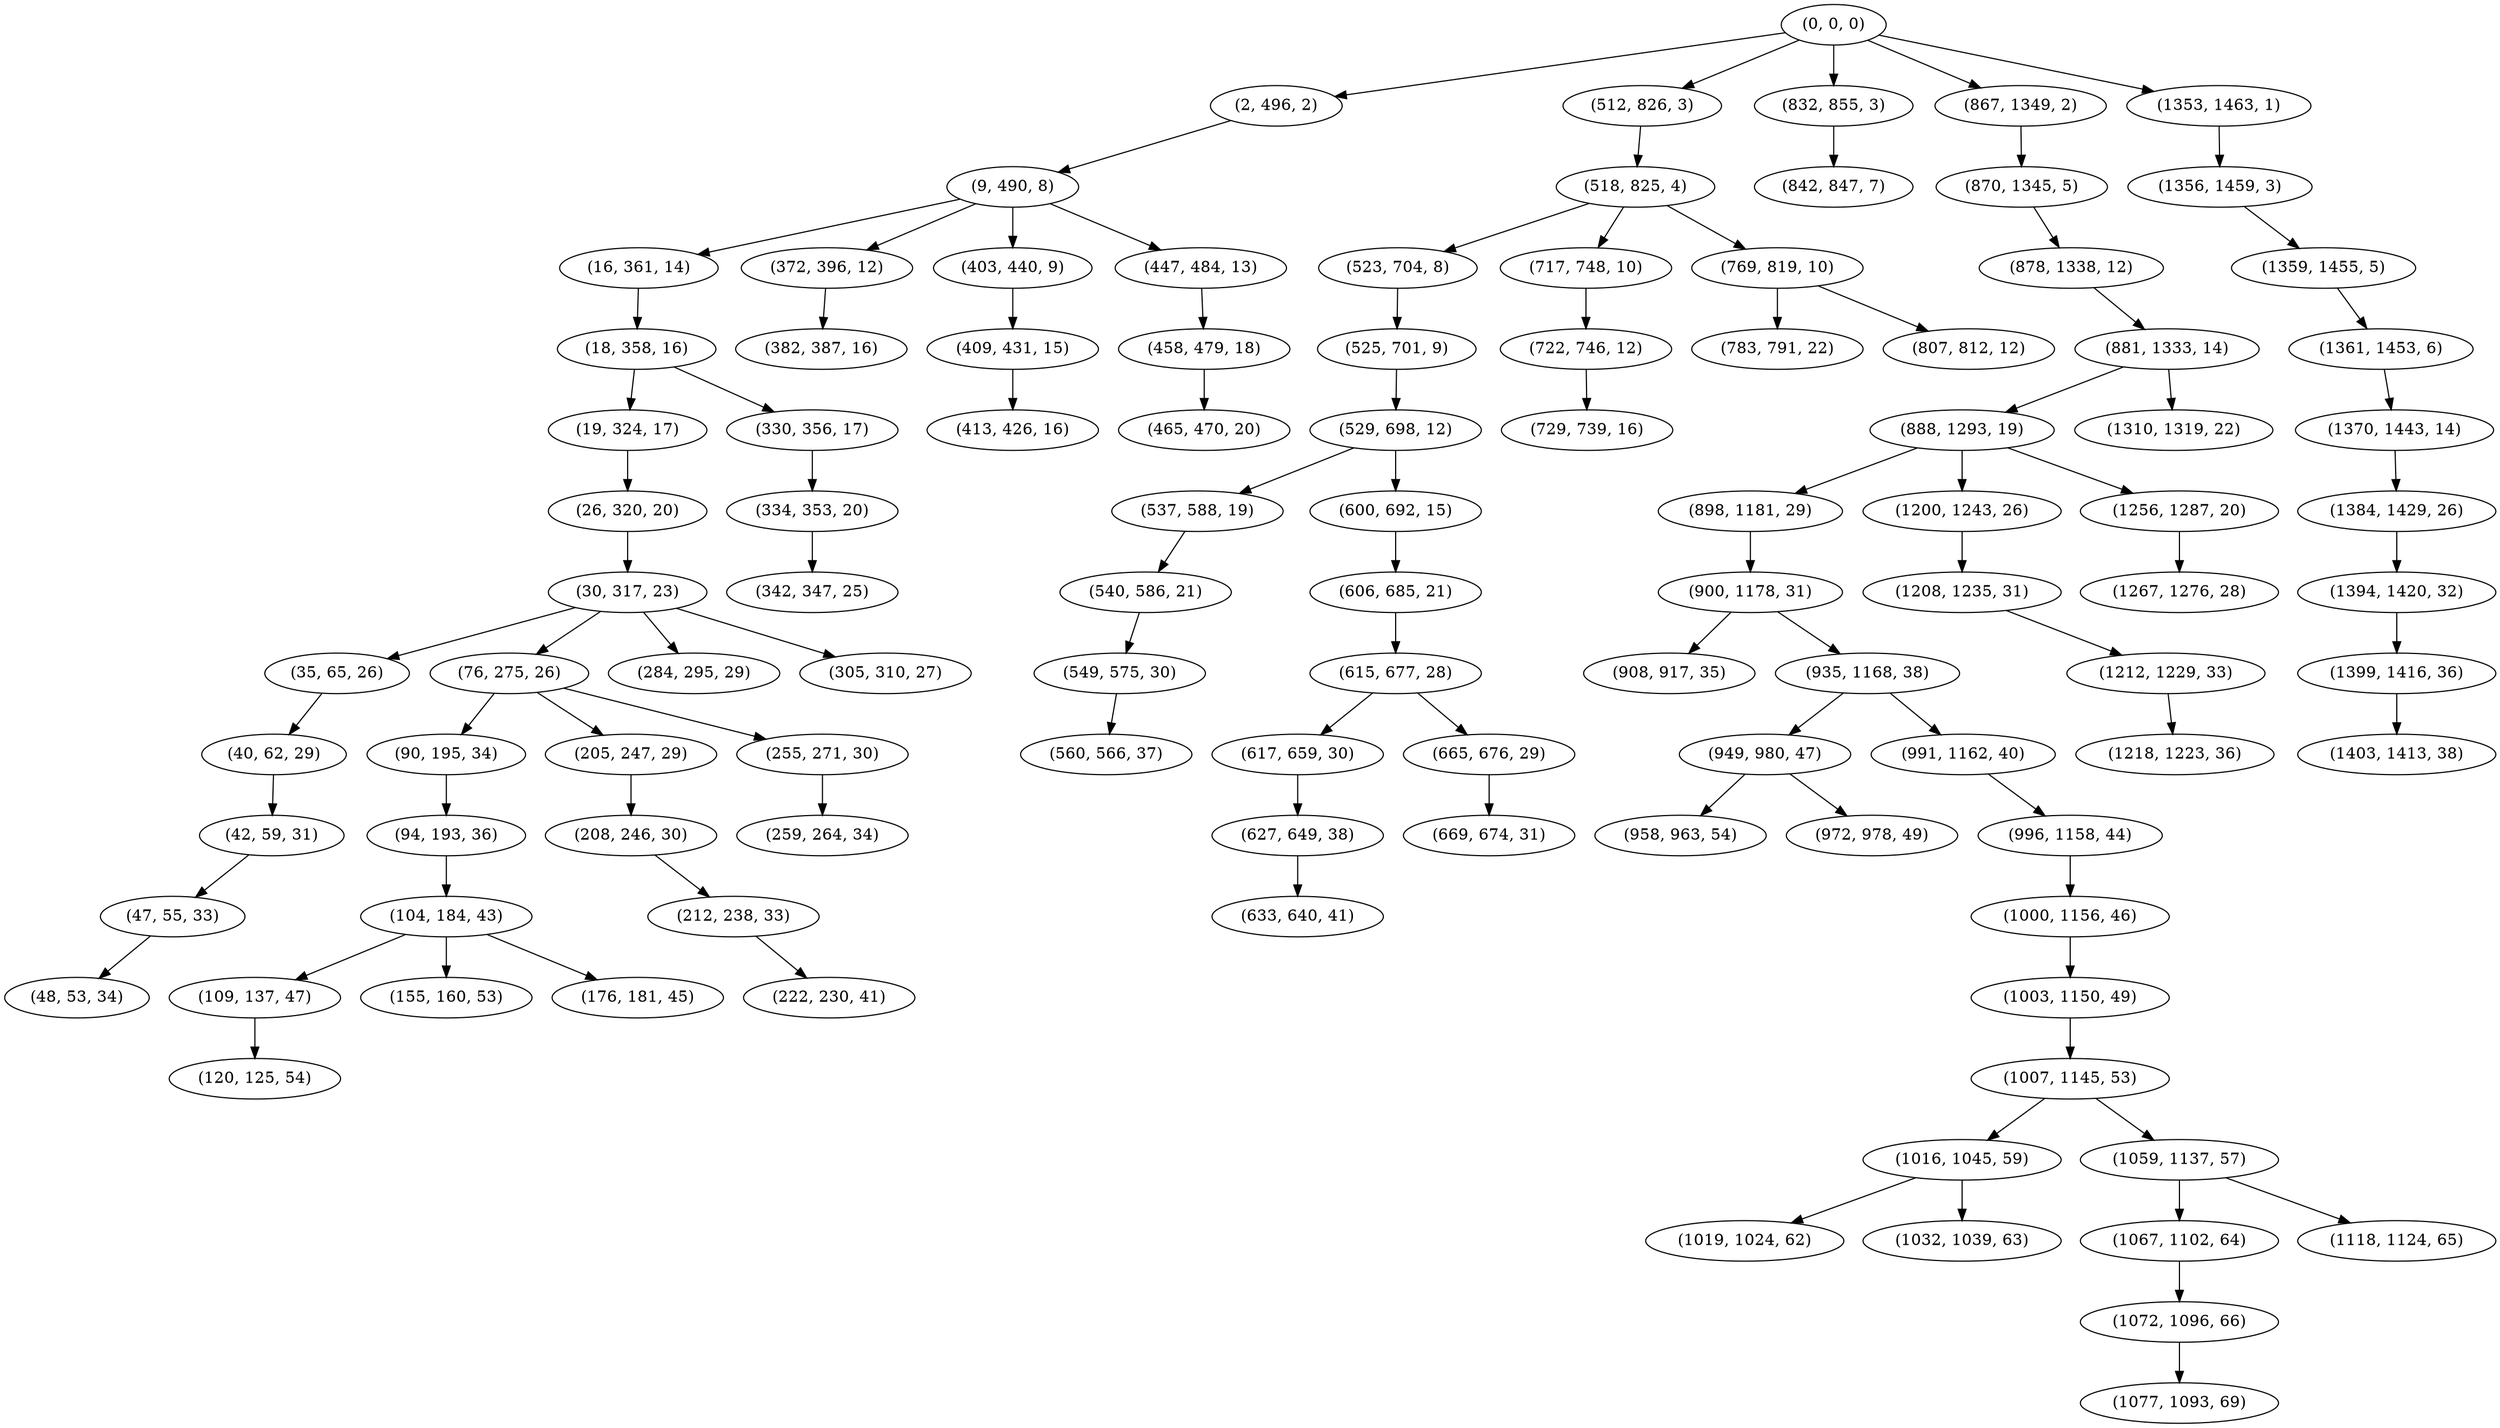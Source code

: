 digraph tree {
    "(0, 0, 0)";
    "(2, 496, 2)";
    "(9, 490, 8)";
    "(16, 361, 14)";
    "(18, 358, 16)";
    "(19, 324, 17)";
    "(26, 320, 20)";
    "(30, 317, 23)";
    "(35, 65, 26)";
    "(40, 62, 29)";
    "(42, 59, 31)";
    "(47, 55, 33)";
    "(48, 53, 34)";
    "(76, 275, 26)";
    "(90, 195, 34)";
    "(94, 193, 36)";
    "(104, 184, 43)";
    "(109, 137, 47)";
    "(120, 125, 54)";
    "(155, 160, 53)";
    "(176, 181, 45)";
    "(205, 247, 29)";
    "(208, 246, 30)";
    "(212, 238, 33)";
    "(222, 230, 41)";
    "(255, 271, 30)";
    "(259, 264, 34)";
    "(284, 295, 29)";
    "(305, 310, 27)";
    "(330, 356, 17)";
    "(334, 353, 20)";
    "(342, 347, 25)";
    "(372, 396, 12)";
    "(382, 387, 16)";
    "(403, 440, 9)";
    "(409, 431, 15)";
    "(413, 426, 16)";
    "(447, 484, 13)";
    "(458, 479, 18)";
    "(465, 470, 20)";
    "(512, 826, 3)";
    "(518, 825, 4)";
    "(523, 704, 8)";
    "(525, 701, 9)";
    "(529, 698, 12)";
    "(537, 588, 19)";
    "(540, 586, 21)";
    "(549, 575, 30)";
    "(560, 566, 37)";
    "(600, 692, 15)";
    "(606, 685, 21)";
    "(615, 677, 28)";
    "(617, 659, 30)";
    "(627, 649, 38)";
    "(633, 640, 41)";
    "(665, 676, 29)";
    "(669, 674, 31)";
    "(717, 748, 10)";
    "(722, 746, 12)";
    "(729, 739, 16)";
    "(769, 819, 10)";
    "(783, 791, 22)";
    "(807, 812, 12)";
    "(832, 855, 3)";
    "(842, 847, 7)";
    "(867, 1349, 2)";
    "(870, 1345, 5)";
    "(878, 1338, 12)";
    "(881, 1333, 14)";
    "(888, 1293, 19)";
    "(898, 1181, 29)";
    "(900, 1178, 31)";
    "(908, 917, 35)";
    "(935, 1168, 38)";
    "(949, 980, 47)";
    "(958, 963, 54)";
    "(972, 978, 49)";
    "(991, 1162, 40)";
    "(996, 1158, 44)";
    "(1000, 1156, 46)";
    "(1003, 1150, 49)";
    "(1007, 1145, 53)";
    "(1016, 1045, 59)";
    "(1019, 1024, 62)";
    "(1032, 1039, 63)";
    "(1059, 1137, 57)";
    "(1067, 1102, 64)";
    "(1072, 1096, 66)";
    "(1077, 1093, 69)";
    "(1118, 1124, 65)";
    "(1200, 1243, 26)";
    "(1208, 1235, 31)";
    "(1212, 1229, 33)";
    "(1218, 1223, 36)";
    "(1256, 1287, 20)";
    "(1267, 1276, 28)";
    "(1310, 1319, 22)";
    "(1353, 1463, 1)";
    "(1356, 1459, 3)";
    "(1359, 1455, 5)";
    "(1361, 1453, 6)";
    "(1370, 1443, 14)";
    "(1384, 1429, 26)";
    "(1394, 1420, 32)";
    "(1399, 1416, 36)";
    "(1403, 1413, 38)";
    "(0, 0, 0)" -> "(2, 496, 2)";
    "(0, 0, 0)" -> "(512, 826, 3)";
    "(0, 0, 0)" -> "(832, 855, 3)";
    "(0, 0, 0)" -> "(867, 1349, 2)";
    "(0, 0, 0)" -> "(1353, 1463, 1)";
    "(2, 496, 2)" -> "(9, 490, 8)";
    "(9, 490, 8)" -> "(16, 361, 14)";
    "(9, 490, 8)" -> "(372, 396, 12)";
    "(9, 490, 8)" -> "(403, 440, 9)";
    "(9, 490, 8)" -> "(447, 484, 13)";
    "(16, 361, 14)" -> "(18, 358, 16)";
    "(18, 358, 16)" -> "(19, 324, 17)";
    "(18, 358, 16)" -> "(330, 356, 17)";
    "(19, 324, 17)" -> "(26, 320, 20)";
    "(26, 320, 20)" -> "(30, 317, 23)";
    "(30, 317, 23)" -> "(35, 65, 26)";
    "(30, 317, 23)" -> "(76, 275, 26)";
    "(30, 317, 23)" -> "(284, 295, 29)";
    "(30, 317, 23)" -> "(305, 310, 27)";
    "(35, 65, 26)" -> "(40, 62, 29)";
    "(40, 62, 29)" -> "(42, 59, 31)";
    "(42, 59, 31)" -> "(47, 55, 33)";
    "(47, 55, 33)" -> "(48, 53, 34)";
    "(76, 275, 26)" -> "(90, 195, 34)";
    "(76, 275, 26)" -> "(205, 247, 29)";
    "(76, 275, 26)" -> "(255, 271, 30)";
    "(90, 195, 34)" -> "(94, 193, 36)";
    "(94, 193, 36)" -> "(104, 184, 43)";
    "(104, 184, 43)" -> "(109, 137, 47)";
    "(104, 184, 43)" -> "(155, 160, 53)";
    "(104, 184, 43)" -> "(176, 181, 45)";
    "(109, 137, 47)" -> "(120, 125, 54)";
    "(205, 247, 29)" -> "(208, 246, 30)";
    "(208, 246, 30)" -> "(212, 238, 33)";
    "(212, 238, 33)" -> "(222, 230, 41)";
    "(255, 271, 30)" -> "(259, 264, 34)";
    "(330, 356, 17)" -> "(334, 353, 20)";
    "(334, 353, 20)" -> "(342, 347, 25)";
    "(372, 396, 12)" -> "(382, 387, 16)";
    "(403, 440, 9)" -> "(409, 431, 15)";
    "(409, 431, 15)" -> "(413, 426, 16)";
    "(447, 484, 13)" -> "(458, 479, 18)";
    "(458, 479, 18)" -> "(465, 470, 20)";
    "(512, 826, 3)" -> "(518, 825, 4)";
    "(518, 825, 4)" -> "(523, 704, 8)";
    "(518, 825, 4)" -> "(717, 748, 10)";
    "(518, 825, 4)" -> "(769, 819, 10)";
    "(523, 704, 8)" -> "(525, 701, 9)";
    "(525, 701, 9)" -> "(529, 698, 12)";
    "(529, 698, 12)" -> "(537, 588, 19)";
    "(529, 698, 12)" -> "(600, 692, 15)";
    "(537, 588, 19)" -> "(540, 586, 21)";
    "(540, 586, 21)" -> "(549, 575, 30)";
    "(549, 575, 30)" -> "(560, 566, 37)";
    "(600, 692, 15)" -> "(606, 685, 21)";
    "(606, 685, 21)" -> "(615, 677, 28)";
    "(615, 677, 28)" -> "(617, 659, 30)";
    "(615, 677, 28)" -> "(665, 676, 29)";
    "(617, 659, 30)" -> "(627, 649, 38)";
    "(627, 649, 38)" -> "(633, 640, 41)";
    "(665, 676, 29)" -> "(669, 674, 31)";
    "(717, 748, 10)" -> "(722, 746, 12)";
    "(722, 746, 12)" -> "(729, 739, 16)";
    "(769, 819, 10)" -> "(783, 791, 22)";
    "(769, 819, 10)" -> "(807, 812, 12)";
    "(832, 855, 3)" -> "(842, 847, 7)";
    "(867, 1349, 2)" -> "(870, 1345, 5)";
    "(870, 1345, 5)" -> "(878, 1338, 12)";
    "(878, 1338, 12)" -> "(881, 1333, 14)";
    "(881, 1333, 14)" -> "(888, 1293, 19)";
    "(881, 1333, 14)" -> "(1310, 1319, 22)";
    "(888, 1293, 19)" -> "(898, 1181, 29)";
    "(888, 1293, 19)" -> "(1200, 1243, 26)";
    "(888, 1293, 19)" -> "(1256, 1287, 20)";
    "(898, 1181, 29)" -> "(900, 1178, 31)";
    "(900, 1178, 31)" -> "(908, 917, 35)";
    "(900, 1178, 31)" -> "(935, 1168, 38)";
    "(935, 1168, 38)" -> "(949, 980, 47)";
    "(935, 1168, 38)" -> "(991, 1162, 40)";
    "(949, 980, 47)" -> "(958, 963, 54)";
    "(949, 980, 47)" -> "(972, 978, 49)";
    "(991, 1162, 40)" -> "(996, 1158, 44)";
    "(996, 1158, 44)" -> "(1000, 1156, 46)";
    "(1000, 1156, 46)" -> "(1003, 1150, 49)";
    "(1003, 1150, 49)" -> "(1007, 1145, 53)";
    "(1007, 1145, 53)" -> "(1016, 1045, 59)";
    "(1007, 1145, 53)" -> "(1059, 1137, 57)";
    "(1016, 1045, 59)" -> "(1019, 1024, 62)";
    "(1016, 1045, 59)" -> "(1032, 1039, 63)";
    "(1059, 1137, 57)" -> "(1067, 1102, 64)";
    "(1059, 1137, 57)" -> "(1118, 1124, 65)";
    "(1067, 1102, 64)" -> "(1072, 1096, 66)";
    "(1072, 1096, 66)" -> "(1077, 1093, 69)";
    "(1200, 1243, 26)" -> "(1208, 1235, 31)";
    "(1208, 1235, 31)" -> "(1212, 1229, 33)";
    "(1212, 1229, 33)" -> "(1218, 1223, 36)";
    "(1256, 1287, 20)" -> "(1267, 1276, 28)";
    "(1353, 1463, 1)" -> "(1356, 1459, 3)";
    "(1356, 1459, 3)" -> "(1359, 1455, 5)";
    "(1359, 1455, 5)" -> "(1361, 1453, 6)";
    "(1361, 1453, 6)" -> "(1370, 1443, 14)";
    "(1370, 1443, 14)" -> "(1384, 1429, 26)";
    "(1384, 1429, 26)" -> "(1394, 1420, 32)";
    "(1394, 1420, 32)" -> "(1399, 1416, 36)";
    "(1399, 1416, 36)" -> "(1403, 1413, 38)";
}
